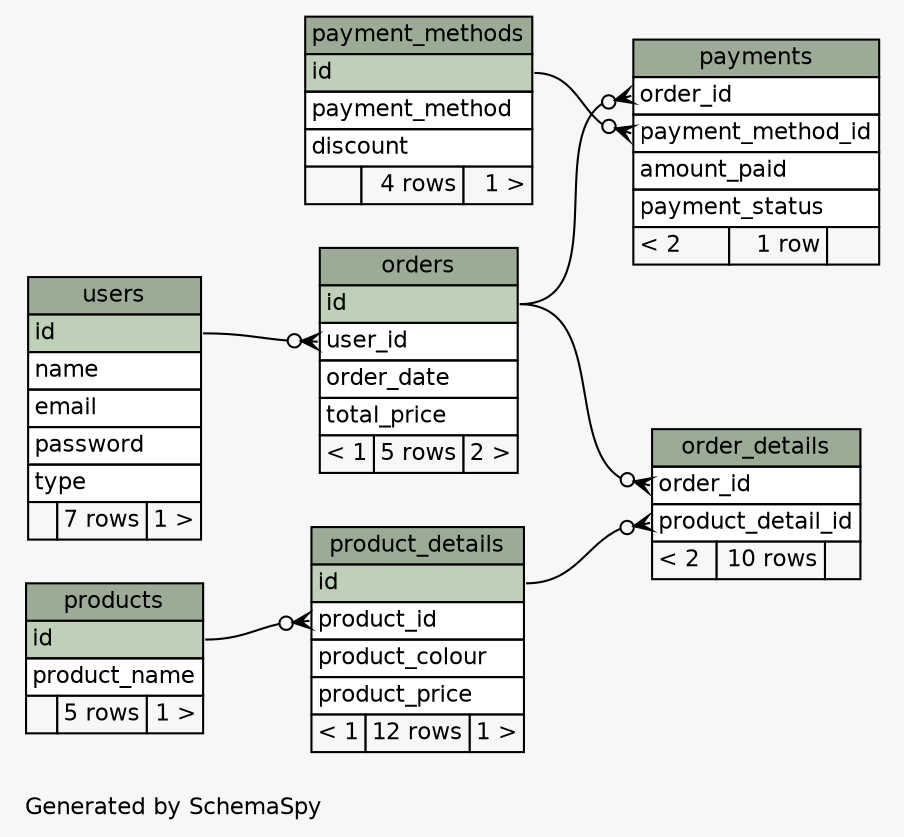 // dot 2.36.0 on Linux 3.13.0-32-generic
// SchemaSpy rev 590
digraph "largeRelationshipsDiagram" {
  graph [
    rankdir="RL"
    bgcolor="#f7f7f7"
    label="\nGenerated by SchemaSpy"
    labeljust="l"
    nodesep="0.18"
    ranksep="0.46"
    fontname="Helvetica"
    fontsize="11"
  ];
  node [
    fontname="Helvetica"
    fontsize="11"
    shape="plaintext"
  ];
  edge [
    arrowsize="0.8"
  ];
  "order_details" [
    label=<
    <TABLE BORDER="0" CELLBORDER="1" CELLSPACING="0" BGCOLOR="#ffffff">
      <TR><TD COLSPAN="3" BGCOLOR="#9bab96" ALIGN="CENTER">order_details</TD></TR>
      <TR><TD PORT="order_id" COLSPAN="3" ALIGN="LEFT">order_id</TD></TR>
      <TR><TD PORT="product_detail_id" COLSPAN="3" ALIGN="LEFT">product_detail_id</TD></TR>
      <TR><TD ALIGN="LEFT" BGCOLOR="#f7f7f7">&lt; 2</TD><TD ALIGN="RIGHT" BGCOLOR="#f7f7f7">10 rows</TD><TD ALIGN="RIGHT" BGCOLOR="#f7f7f7">  </TD></TR>
    </TABLE>>
    URL="tables/order_details.html"
    tooltip="order_details"
  ];
  "orders" [
    label=<
    <TABLE BORDER="0" CELLBORDER="1" CELLSPACING="0" BGCOLOR="#ffffff">
      <TR><TD COLSPAN="3" BGCOLOR="#9bab96" ALIGN="CENTER">orders</TD></TR>
      <TR><TD PORT="id" COLSPAN="3" BGCOLOR="#bed1b8" ALIGN="LEFT">id</TD></TR>
      <TR><TD PORT="user_id" COLSPAN="3" ALIGN="LEFT">user_id</TD></TR>
      <TR><TD PORT="order_date" COLSPAN="3" ALIGN="LEFT">order_date</TD></TR>
      <TR><TD PORT="total_price" COLSPAN="3" ALIGN="LEFT">total_price</TD></TR>
      <TR><TD ALIGN="LEFT" BGCOLOR="#f7f7f7">&lt; 1</TD><TD ALIGN="RIGHT" BGCOLOR="#f7f7f7">5 rows</TD><TD ALIGN="RIGHT" BGCOLOR="#f7f7f7">2 &gt;</TD></TR>
    </TABLE>>
    URL="tables/orders.html"
    tooltip="orders"
  ];
  "payment_methods" [
    label=<
    <TABLE BORDER="0" CELLBORDER="1" CELLSPACING="0" BGCOLOR="#ffffff">
      <TR><TD COLSPAN="3" BGCOLOR="#9bab96" ALIGN="CENTER">payment_methods</TD></TR>
      <TR><TD PORT="id" COLSPAN="3" BGCOLOR="#bed1b8" ALIGN="LEFT">id</TD></TR>
      <TR><TD PORT="payment_method" COLSPAN="3" ALIGN="LEFT">payment_method</TD></TR>
      <TR><TD PORT="discount" COLSPAN="3" ALIGN="LEFT">discount</TD></TR>
      <TR><TD ALIGN="LEFT" BGCOLOR="#f7f7f7">  </TD><TD ALIGN="RIGHT" BGCOLOR="#f7f7f7">4 rows</TD><TD ALIGN="RIGHT" BGCOLOR="#f7f7f7">1 &gt;</TD></TR>
    </TABLE>>
    URL="tables/payment_methods.html"
    tooltip="payment_methods"
  ];
  "payments" [
    label=<
    <TABLE BORDER="0" CELLBORDER="1" CELLSPACING="0" BGCOLOR="#ffffff">
      <TR><TD COLSPAN="3" BGCOLOR="#9bab96" ALIGN="CENTER">payments</TD></TR>
      <TR><TD PORT="order_id" COLSPAN="3" ALIGN="LEFT">order_id</TD></TR>
      <TR><TD PORT="payment_method_id" COLSPAN="3" ALIGN="LEFT">payment_method_id</TD></TR>
      <TR><TD PORT="amount_paid" COLSPAN="3" ALIGN="LEFT">amount_paid</TD></TR>
      <TR><TD PORT="payment_status" COLSPAN="3" ALIGN="LEFT">payment_status</TD></TR>
      <TR><TD ALIGN="LEFT" BGCOLOR="#f7f7f7">&lt; 2</TD><TD ALIGN="RIGHT" BGCOLOR="#f7f7f7">1 row</TD><TD ALIGN="RIGHT" BGCOLOR="#f7f7f7">  </TD></TR>
    </TABLE>>
    URL="tables/payments.html"
    tooltip="payments"
  ];
  "product_details" [
    label=<
    <TABLE BORDER="0" CELLBORDER="1" CELLSPACING="0" BGCOLOR="#ffffff">
      <TR><TD COLSPAN="3" BGCOLOR="#9bab96" ALIGN="CENTER">product_details</TD></TR>
      <TR><TD PORT="id" COLSPAN="3" BGCOLOR="#bed1b8" ALIGN="LEFT">id</TD></TR>
      <TR><TD PORT="product_id" COLSPAN="3" ALIGN="LEFT">product_id</TD></TR>
      <TR><TD PORT="product_colour" COLSPAN="3" ALIGN="LEFT">product_colour</TD></TR>
      <TR><TD PORT="product_price" COLSPAN="3" ALIGN="LEFT">product_price</TD></TR>
      <TR><TD ALIGN="LEFT" BGCOLOR="#f7f7f7">&lt; 1</TD><TD ALIGN="RIGHT" BGCOLOR="#f7f7f7">12 rows</TD><TD ALIGN="RIGHT" BGCOLOR="#f7f7f7">1 &gt;</TD></TR>
    </TABLE>>
    URL="tables/product_details.html"
    tooltip="product_details"
  ];
  "products" [
    label=<
    <TABLE BORDER="0" CELLBORDER="1" CELLSPACING="0" BGCOLOR="#ffffff">
      <TR><TD COLSPAN="3" BGCOLOR="#9bab96" ALIGN="CENTER">products</TD></TR>
      <TR><TD PORT="id" COLSPAN="3" BGCOLOR="#bed1b8" ALIGN="LEFT">id</TD></TR>
      <TR><TD PORT="product_name" COLSPAN="3" ALIGN="LEFT">product_name</TD></TR>
      <TR><TD ALIGN="LEFT" BGCOLOR="#f7f7f7">  </TD><TD ALIGN="RIGHT" BGCOLOR="#f7f7f7">5 rows</TD><TD ALIGN="RIGHT" BGCOLOR="#f7f7f7">1 &gt;</TD></TR>
    </TABLE>>
    URL="tables/products.html"
    tooltip="products"
  ];
  "users" [
    label=<
    <TABLE BORDER="0" CELLBORDER="1" CELLSPACING="0" BGCOLOR="#ffffff">
      <TR><TD COLSPAN="3" BGCOLOR="#9bab96" ALIGN="CENTER">users</TD></TR>
      <TR><TD PORT="id" COLSPAN="3" BGCOLOR="#bed1b8" ALIGN="LEFT">id</TD></TR>
      <TR><TD PORT="name" COLSPAN="3" ALIGN="LEFT">name</TD></TR>
      <TR><TD PORT="email" COLSPAN="3" ALIGN="LEFT">email</TD></TR>
      <TR><TD PORT="password" COLSPAN="3" ALIGN="LEFT">password</TD></TR>
      <TR><TD PORT="type" COLSPAN="3" ALIGN="LEFT">type</TD></TR>
      <TR><TD ALIGN="LEFT" BGCOLOR="#f7f7f7">  </TD><TD ALIGN="RIGHT" BGCOLOR="#f7f7f7">7 rows</TD><TD ALIGN="RIGHT" BGCOLOR="#f7f7f7">1 &gt;</TD></TR>
    </TABLE>>
    URL="tables/users.html"
    tooltip="users"
  ];
  "order_details":"order_id":w -> "orders":"id":e [arrowhead=none dir=back arrowtail=crowodot];
  "order_details":"product_detail_id":w -> "product_details":"id":e [arrowhead=none dir=back arrowtail=crowodot];
  "orders":"user_id":w -> "users":"id":e [arrowhead=none dir=back arrowtail=crowodot];
  "payments":"order_id":w -> "orders":"id":e [arrowhead=none dir=back arrowtail=crowodot];
  "payments":"payment_method_id":w -> "payment_methods":"id":e [arrowhead=none dir=back arrowtail=crowodot];
  "product_details":"product_id":w -> "products":"id":e [arrowhead=none dir=back arrowtail=crowodot];
}
